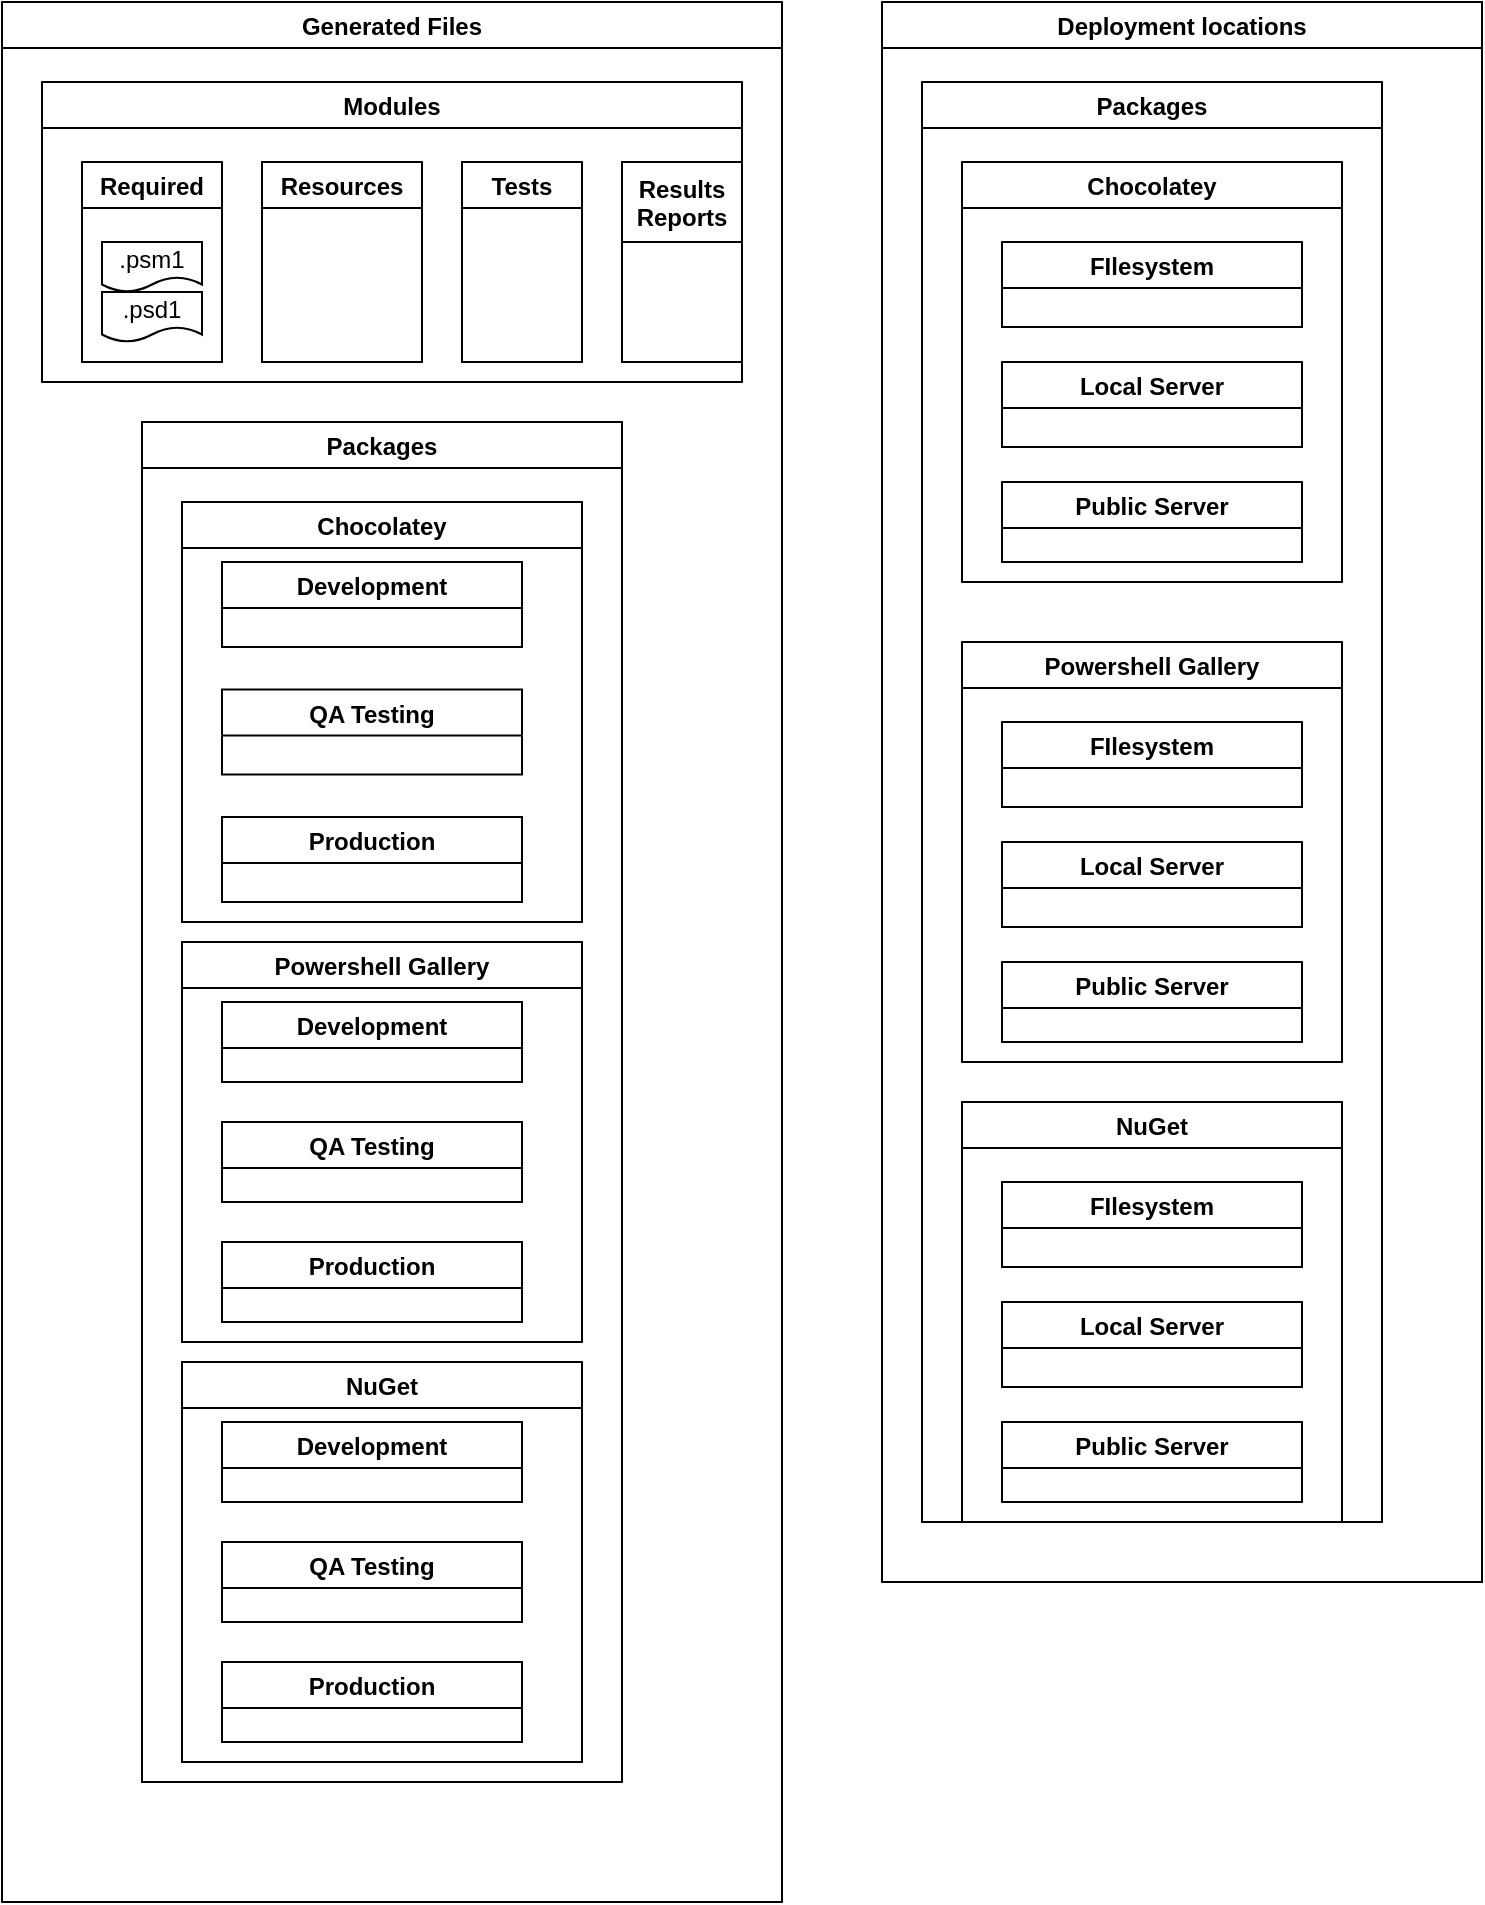 <mxfile>
    <diagram id="BVzVzya-SXd_rLKprMmf" name="Page-1">
        <mxGraphModel dx="1282" dy="640" grid="1" gridSize="10" guides="1" tooltips="1" connect="1" arrows="1" fold="1" page="1" pageScale="1" pageWidth="850" pageHeight="1100" math="0" shadow="0">
            <root>
                <mxCell id="0"/>
                <mxCell id="1" parent="0"/>
                <mxCell id="3" value="Generated Files" style="swimlane;" vertex="1" parent="1">
                    <mxGeometry x="40" y="40" width="390" height="950" as="geometry"/>
                </mxCell>
                <mxCell id="7" value="Modules" style="swimlane;startSize=23;" vertex="1" parent="3">
                    <mxGeometry x="20" y="40" width="350" height="150" as="geometry"/>
                </mxCell>
                <mxCell id="14" value="Resources" style="swimlane;startSize=23;" vertex="1" parent="7">
                    <mxGeometry x="110" y="40" width="80" height="100" as="geometry"/>
                </mxCell>
                <mxCell id="44" value="Required" style="swimlane;startSize=23;" vertex="1" parent="7">
                    <mxGeometry x="20" y="40" width="70" height="100" as="geometry"/>
                </mxCell>
                <mxCell id="47" value="" style="group" vertex="1" connectable="0" parent="44">
                    <mxGeometry x="10" y="40" width="50" height="50" as="geometry"/>
                </mxCell>
                <mxCell id="45" value=".psm1" style="shape=document;whiteSpace=wrap;html=1;boundedLbl=1;" vertex="1" parent="47">
                    <mxGeometry width="50" height="25" as="geometry"/>
                </mxCell>
                <mxCell id="46" value=".psd1" style="shape=document;whiteSpace=wrap;html=1;boundedLbl=1;" vertex="1" parent="47">
                    <mxGeometry y="25" width="50" height="25" as="geometry"/>
                </mxCell>
                <mxCell id="49" value="Tests" style="swimlane;startSize=23;" vertex="1" parent="7">
                    <mxGeometry x="210" y="40" width="60" height="100" as="geometry"/>
                </mxCell>
                <mxCell id="50" value="Results&#10;Reports" style="swimlane;startSize=40;" vertex="1" parent="7">
                    <mxGeometry x="290" y="40" width="60" height="100" as="geometry"/>
                </mxCell>
                <mxCell id="39" value="Packages" style="swimlane;startSize=23;" vertex="1" parent="3">
                    <mxGeometry x="70" y="210" width="240" height="680" as="geometry"/>
                </mxCell>
                <mxCell id="34" value="Powershell Gallery" style="swimlane;startSize=23;" vertex="1" parent="39">
                    <mxGeometry x="20" y="260" width="200" height="200" as="geometry"/>
                </mxCell>
                <mxCell id="35" value="" style="group" vertex="1" connectable="0" parent="34">
                    <mxGeometry x="20" y="30" width="150" height="160" as="geometry"/>
                </mxCell>
                <mxCell id="36" value="Development" style="swimlane;" vertex="1" parent="35">
                    <mxGeometry width="150" height="40" as="geometry"/>
                </mxCell>
                <mxCell id="37" value="QA Testing" style="swimlane;" vertex="1" parent="35">
                    <mxGeometry y="60" width="150" height="40" as="geometry"/>
                </mxCell>
                <mxCell id="38" value="Production" style="swimlane;" vertex="1" parent="35">
                    <mxGeometry y="120" width="150" height="40" as="geometry"/>
                </mxCell>
                <mxCell id="29" value="Chocolatey" style="swimlane;startSize=23;" vertex="1" parent="39">
                    <mxGeometry x="20" y="40" width="200" height="210" as="geometry"/>
                </mxCell>
                <mxCell id="30" value="" style="group" vertex="1" connectable="0" parent="29">
                    <mxGeometry x="20" y="30" width="150" height="170" as="geometry"/>
                </mxCell>
                <mxCell id="31" value="Development" style="swimlane;" vertex="1" parent="30">
                    <mxGeometry width="150" height="42.5" as="geometry"/>
                </mxCell>
                <mxCell id="32" value="QA Testing" style="swimlane;" vertex="1" parent="30">
                    <mxGeometry y="63.75" width="150" height="42.5" as="geometry"/>
                </mxCell>
                <mxCell id="33" value="Production" style="swimlane;" vertex="1" parent="30">
                    <mxGeometry y="127.5" width="150" height="42.5" as="geometry"/>
                </mxCell>
                <mxCell id="21" value="NuGet" style="swimlane;startSize=23;" vertex="1" parent="39">
                    <mxGeometry x="20" y="470" width="200" height="200" as="geometry"/>
                </mxCell>
                <mxCell id="25" value="" style="group" vertex="1" connectable="0" parent="21">
                    <mxGeometry x="20" y="30" width="150" height="160" as="geometry"/>
                </mxCell>
                <mxCell id="26" value="Development" style="swimlane;" vertex="1" parent="25">
                    <mxGeometry width="150" height="40" as="geometry"/>
                </mxCell>
                <mxCell id="27" value="QA Testing" style="swimlane;" vertex="1" parent="25">
                    <mxGeometry y="60" width="150" height="40" as="geometry"/>
                </mxCell>
                <mxCell id="28" value="Production" style="swimlane;" vertex="1" parent="25">
                    <mxGeometry y="120" width="150" height="40" as="geometry"/>
                </mxCell>
                <mxCell id="51" value="Deployment locations" style="swimlane;" vertex="1" parent="1">
                    <mxGeometry x="480" y="40" width="300" height="790" as="geometry"/>
                </mxCell>
                <mxCell id="60" value="Packages" style="swimlane;startSize=23;" vertex="1" parent="51">
                    <mxGeometry x="20" y="40" width="230" height="720" as="geometry"/>
                </mxCell>
                <mxCell id="79" value="Chocolatey" style="swimlane;startSize=23;" vertex="1" parent="60">
                    <mxGeometry x="20" y="40" width="190" height="210" as="geometry"/>
                </mxCell>
                <mxCell id="80" value="" style="group;fontStyle=4" vertex="1" connectable="0" parent="79">
                    <mxGeometry x="20" y="30" width="180" height="170" as="geometry"/>
                </mxCell>
                <mxCell id="81" value="FIlesystem" style="swimlane;" vertex="1" parent="80">
                    <mxGeometry y="10" width="150" height="42.5" as="geometry"/>
                </mxCell>
                <mxCell id="82" value="Local Server" style="swimlane;" vertex="1" parent="80">
                    <mxGeometry y="70" width="150" height="42.5" as="geometry"/>
                </mxCell>
                <mxCell id="83" value="Public Server" style="swimlane;" vertex="1" parent="80">
                    <mxGeometry y="130" width="150" height="40" as="geometry"/>
                </mxCell>
                <mxCell id="84" value="Powershell Gallery" style="swimlane;startSize=23;" vertex="1" parent="60">
                    <mxGeometry x="20" y="280" width="190" height="210" as="geometry"/>
                </mxCell>
                <mxCell id="85" value="" style="group;fontStyle=4" vertex="1" connectable="0" parent="84">
                    <mxGeometry x="20" y="30" width="180" height="170" as="geometry"/>
                </mxCell>
                <mxCell id="86" value="FIlesystem" style="swimlane;" vertex="1" parent="85">
                    <mxGeometry y="10" width="150" height="42.5" as="geometry"/>
                </mxCell>
                <mxCell id="87" value="Local Server" style="swimlane;" vertex="1" parent="85">
                    <mxGeometry y="70" width="150" height="42.5" as="geometry"/>
                </mxCell>
                <mxCell id="88" value="Public Server" style="swimlane;" vertex="1" parent="85">
                    <mxGeometry y="130" width="150" height="40" as="geometry"/>
                </mxCell>
                <mxCell id="66" value="NuGet" style="swimlane;startSize=23;" vertex="1" parent="60">
                    <mxGeometry x="20" y="510" width="190" height="210" as="geometry"/>
                </mxCell>
                <mxCell id="67" value="" style="group;fontStyle=4" vertex="1" connectable="0" parent="66">
                    <mxGeometry x="20" y="30" width="180" height="170" as="geometry"/>
                </mxCell>
                <mxCell id="68" value="FIlesystem" style="swimlane;" vertex="1" parent="67">
                    <mxGeometry y="10" width="150" height="42.5" as="geometry"/>
                </mxCell>
                <mxCell id="69" value="Local Server" style="swimlane;" vertex="1" parent="67">
                    <mxGeometry y="70" width="150" height="42.5" as="geometry"/>
                </mxCell>
                <mxCell id="70" value="Public Server" style="swimlane;" vertex="1" parent="67">
                    <mxGeometry y="130" width="150" height="40" as="geometry"/>
                </mxCell>
            </root>
        </mxGraphModel>
    </diagram>
</mxfile>
